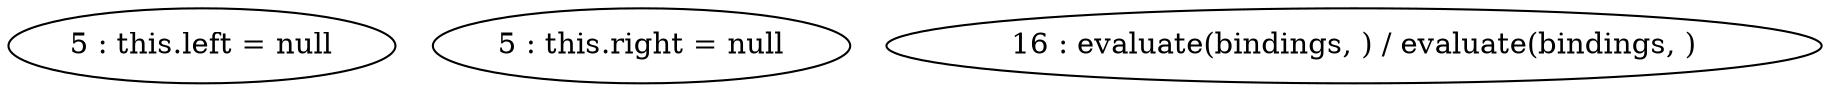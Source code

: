 digraph G {
"5 : this.left = null"
"5 : this.right = null"
"16 : evaluate(bindings, ) / evaluate(bindings, )"
}